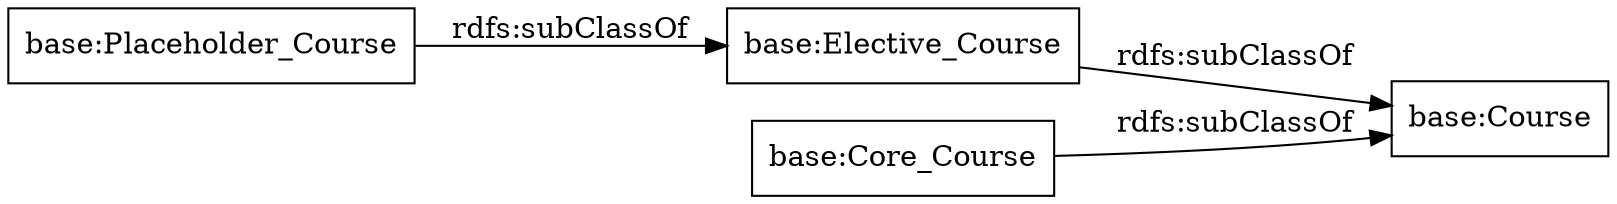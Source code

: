 digraph ar2dtool_diagram { 
rankdir=LR;
size="1000"
node [shape = rectangle, color="black"]; "base:Placeholder_Course" "base:Elective_Course" "base:Core_Course" "base:Course" ; /*classes style*/
	"base:Elective_Course" -> "base:Course" [ label = "rdfs:subClassOf" ];
	"base:Placeholder_Course" -> "base:Elective_Course" [ label = "rdfs:subClassOf" ];
	"base:Core_Course" -> "base:Course" [ label = "rdfs:subClassOf" ];

}
